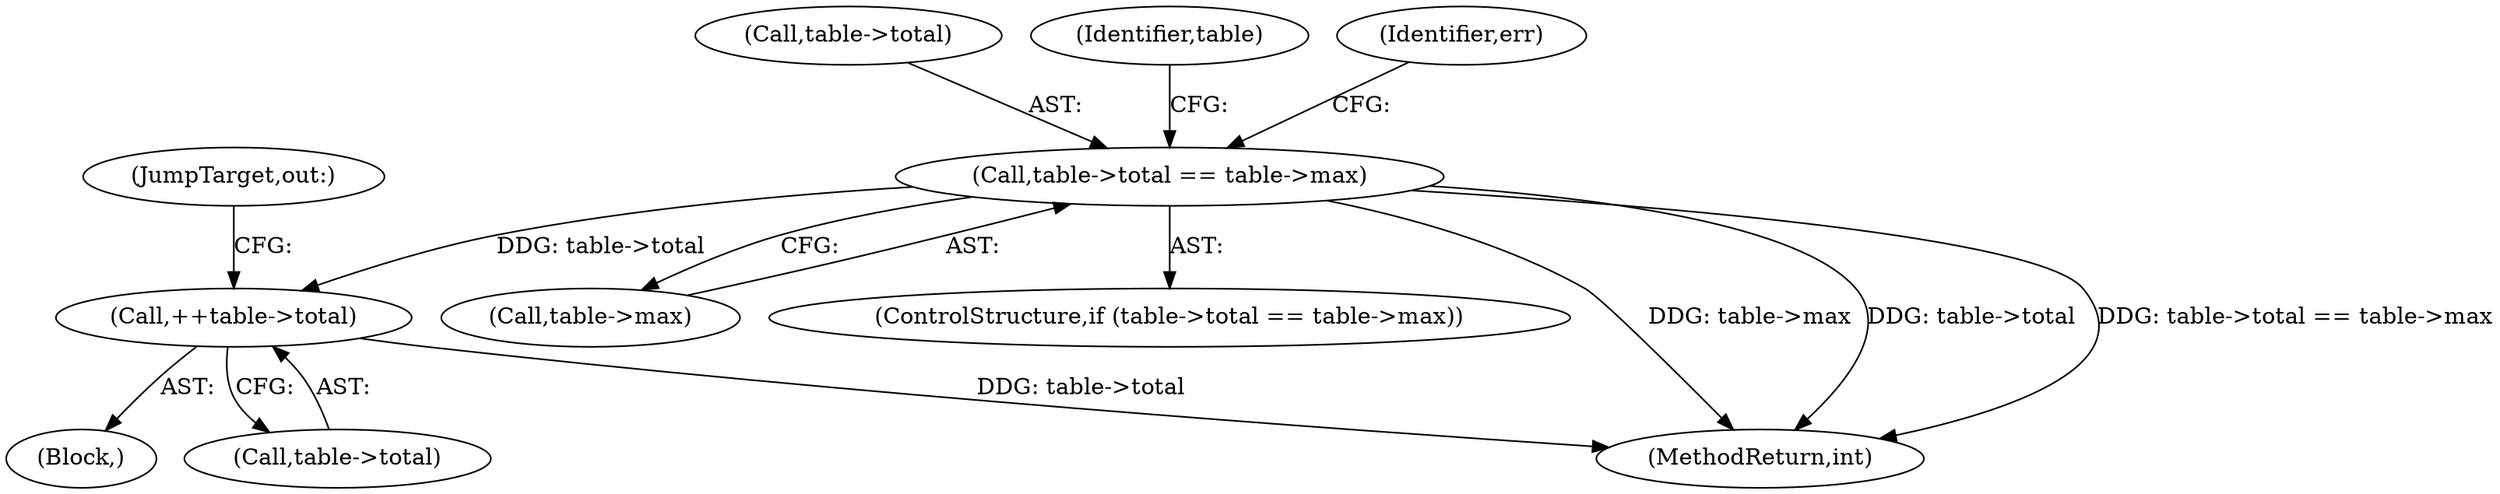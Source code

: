 digraph "0_linux_0926f91083f34d047abc74f1ca4fa6a9c161f7db@pointer" {
"1000208" [label="(Call,table->total == table->max)"];
"1000275" [label="(Call,++table->total)"];
"1000275" [label="(Call,++table->total)"];
"1000209" [label="(Call,table->total)"];
"1000212" [label="(Call,table->max)"];
"1000224" [label="(Identifier,table)"];
"1000108" [label="(Block,)"];
"1000276" [label="(Call,table->total)"];
"1000208" [label="(Call,table->total == table->max)"];
"1000207" [label="(ControlStructure,if (table->total == table->max))"];
"1000279" [label="(JumpTarget,out:)"];
"1000217" [label="(Identifier,err)"];
"1000287" [label="(MethodReturn,int)"];
"1000208" -> "1000207"  [label="AST: "];
"1000208" -> "1000212"  [label="CFG: "];
"1000209" -> "1000208"  [label="AST: "];
"1000212" -> "1000208"  [label="AST: "];
"1000217" -> "1000208"  [label="CFG: "];
"1000224" -> "1000208"  [label="CFG: "];
"1000208" -> "1000287"  [label="DDG: table->max"];
"1000208" -> "1000287"  [label="DDG: table->total"];
"1000208" -> "1000287"  [label="DDG: table->total == table->max"];
"1000208" -> "1000275"  [label="DDG: table->total"];
"1000275" -> "1000108"  [label="AST: "];
"1000275" -> "1000276"  [label="CFG: "];
"1000276" -> "1000275"  [label="AST: "];
"1000279" -> "1000275"  [label="CFG: "];
"1000275" -> "1000287"  [label="DDG: table->total"];
}
